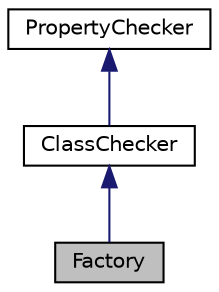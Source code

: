 digraph "Factory"
{
  edge [fontname="Helvetica",fontsize="10",labelfontname="Helvetica",labelfontsize="10"];
  node [fontname="Helvetica",fontsize="10",shape=record];
  Node1 [label="Factory",height=0.2,width=0.4,color="black", fillcolor="grey75", style="filled" fontcolor="black"];
  Node2 -> Node1 [dir="back",color="midnightblue",fontsize="10",style="solid",fontname="Helvetica"];
  Node2 [label="ClassChecker",height=0.2,width=0.4,color="black", fillcolor="white", style="filled",URL="$class_class_checker.html"];
  Node3 -> Node2 [dir="back",color="midnightblue",fontsize="10",style="solid",fontname="Helvetica"];
  Node3 [label="PropertyChecker",height=0.2,width=0.4,color="black", fillcolor="white", style="filled",URL="$class_property_checker.html"];
}
